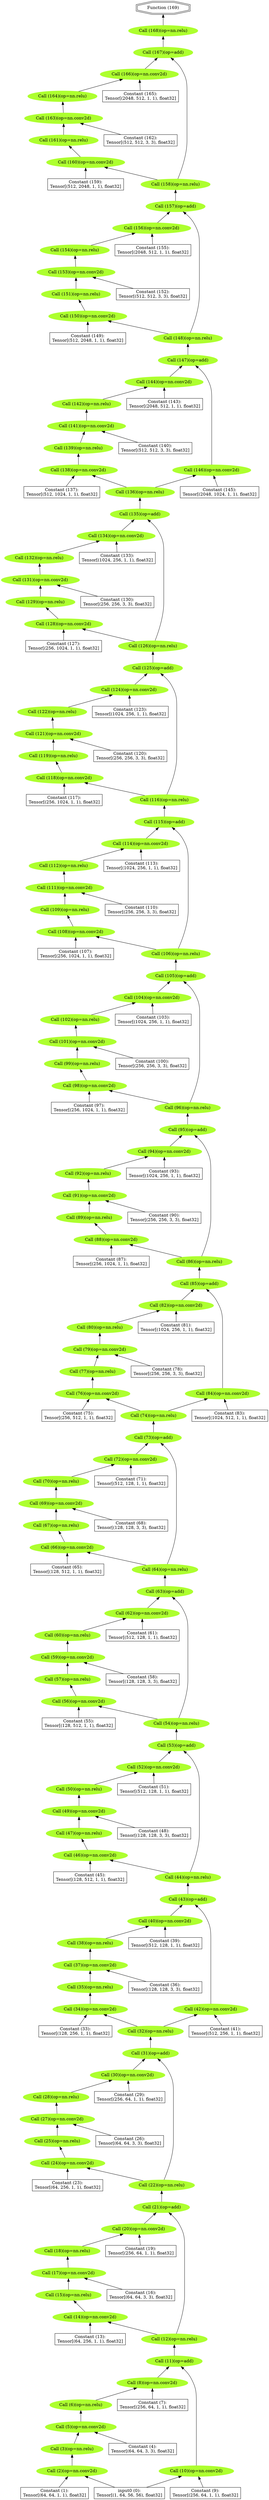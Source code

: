 digraph {
	rankdir=BT
	0 [label="input0 (0):
Tensor[(1, 64, 56, 56), float32]" shape=rectangle]
	1 [label="Constant (1):
Tensor[(64, 64, 1, 1), float32]" shape=rectangle]
	2 [label="Call (2)(op=nn.conv2d)" color=greenyellow shape=ellipse style=filled]
	0 -> 2
	1 -> 2
	3 [label="Call (3)(op=nn.relu)" color=greenyellow shape=ellipse style=filled]
	2 -> 3
	4 [label="Constant (4):
Tensor[(64, 64, 3, 3), float32]" shape=rectangle]
	5 [label="Call (5)(op=nn.conv2d)" color=greenyellow shape=ellipse style=filled]
	3 -> 5
	4 -> 5
	6 [label="Call (6)(op=nn.relu)" color=greenyellow shape=ellipse style=filled]
	5 -> 6
	7 [label="Constant (7):
Tensor[(256, 64, 1, 1), float32]" shape=rectangle]
	8 [label="Call (8)(op=nn.conv2d)" color=greenyellow shape=ellipse style=filled]
	6 -> 8
	7 -> 8
	9 [label="Constant (9):
Tensor[(256, 64, 1, 1), float32]" shape=rectangle]
	10 [label="Call (10)(op=nn.conv2d)" color=greenyellow shape=ellipse style=filled]
	0 -> 10
	9 -> 10
	11 [label="Call (11)(op=add)" color=greenyellow shape=ellipse style=filled]
	8 -> 11
	10 -> 11
	12 [label="Call (12)(op=nn.relu)" color=greenyellow shape=ellipse style=filled]
	11 -> 12
	13 [label="Constant (13):
Tensor[(64, 256, 1, 1), float32]" shape=rectangle]
	14 [label="Call (14)(op=nn.conv2d)" color=greenyellow shape=ellipse style=filled]
	12 -> 14
	13 -> 14
	15 [label="Call (15)(op=nn.relu)" color=greenyellow shape=ellipse style=filled]
	14 -> 15
	16 [label="Constant (16):
Tensor[(64, 64, 3, 3), float32]" shape=rectangle]
	17 [label="Call (17)(op=nn.conv2d)" color=greenyellow shape=ellipse style=filled]
	15 -> 17
	16 -> 17
	18 [label="Call (18)(op=nn.relu)" color=greenyellow shape=ellipse style=filled]
	17 -> 18
	19 [label="Constant (19):
Tensor[(256, 64, 1, 1), float32]" shape=rectangle]
	20 [label="Call (20)(op=nn.conv2d)" color=greenyellow shape=ellipse style=filled]
	18 -> 20
	19 -> 20
	21 [label="Call (21)(op=add)" color=greenyellow shape=ellipse style=filled]
	20 -> 21
	12 -> 21
	22 [label="Call (22)(op=nn.relu)" color=greenyellow shape=ellipse style=filled]
	21 -> 22
	23 [label="Constant (23):
Tensor[(64, 256, 1, 1), float32]" shape=rectangle]
	24 [label="Call (24)(op=nn.conv2d)" color=greenyellow shape=ellipse style=filled]
	22 -> 24
	23 -> 24
	25 [label="Call (25)(op=nn.relu)" color=greenyellow shape=ellipse style=filled]
	24 -> 25
	26 [label="Constant (26):
Tensor[(64, 64, 3, 3), float32]" shape=rectangle]
	27 [label="Call (27)(op=nn.conv2d)" color=greenyellow shape=ellipse style=filled]
	25 -> 27
	26 -> 27
	28 [label="Call (28)(op=nn.relu)" color=greenyellow shape=ellipse style=filled]
	27 -> 28
	29 [label="Constant (29):
Tensor[(256, 64, 1, 1), float32]" shape=rectangle]
	30 [label="Call (30)(op=nn.conv2d)" color=greenyellow shape=ellipse style=filled]
	28 -> 30
	29 -> 30
	31 [label="Call (31)(op=add)" color=greenyellow shape=ellipse style=filled]
	30 -> 31
	22 -> 31
	32 [label="Call (32)(op=nn.relu)" color=greenyellow shape=ellipse style=filled]
	31 -> 32
	33 [label="Constant (33):
Tensor[(128, 256, 1, 1), float32]" shape=rectangle]
	34 [label="Call (34)(op=nn.conv2d)" color=greenyellow shape=ellipse style=filled]
	32 -> 34
	33 -> 34
	35 [label="Call (35)(op=nn.relu)" color=greenyellow shape=ellipse style=filled]
	34 -> 35
	36 [label="Constant (36):
Tensor[(128, 128, 3, 3), float32]" shape=rectangle]
	37 [label="Call (37)(op=nn.conv2d)" color=greenyellow shape=ellipse style=filled]
	35 -> 37
	36 -> 37
	38 [label="Call (38)(op=nn.relu)" color=greenyellow shape=ellipse style=filled]
	37 -> 38
	39 [label="Constant (39):
Tensor[(512, 128, 1, 1), float32]" shape=rectangle]
	40 [label="Call (40)(op=nn.conv2d)" color=greenyellow shape=ellipse style=filled]
	38 -> 40
	39 -> 40
	41 [label="Constant (41):
Tensor[(512, 256, 1, 1), float32]" shape=rectangle]
	42 [label="Call (42)(op=nn.conv2d)" color=greenyellow shape=ellipse style=filled]
	32 -> 42
	41 -> 42
	43 [label="Call (43)(op=add)" color=greenyellow shape=ellipse style=filled]
	40 -> 43
	42 -> 43
	44 [label="Call (44)(op=nn.relu)" color=greenyellow shape=ellipse style=filled]
	43 -> 44
	45 [label="Constant (45):
Tensor[(128, 512, 1, 1), float32]" shape=rectangle]
	46 [label="Call (46)(op=nn.conv2d)" color=greenyellow shape=ellipse style=filled]
	44 -> 46
	45 -> 46
	47 [label="Call (47)(op=nn.relu)" color=greenyellow shape=ellipse style=filled]
	46 -> 47
	48 [label="Constant (48):
Tensor[(128, 128, 3, 3), float32]" shape=rectangle]
	49 [label="Call (49)(op=nn.conv2d)" color=greenyellow shape=ellipse style=filled]
	47 -> 49
	48 -> 49
	50 [label="Call (50)(op=nn.relu)" color=greenyellow shape=ellipse style=filled]
	49 -> 50
	51 [label="Constant (51):
Tensor[(512, 128, 1, 1), float32]" shape=rectangle]
	52 [label="Call (52)(op=nn.conv2d)" color=greenyellow shape=ellipse style=filled]
	50 -> 52
	51 -> 52
	53 [label="Call (53)(op=add)" color=greenyellow shape=ellipse style=filled]
	52 -> 53
	44 -> 53
	54 [label="Call (54)(op=nn.relu)" color=greenyellow shape=ellipse style=filled]
	53 -> 54
	55 [label="Constant (55):
Tensor[(128, 512, 1, 1), float32]" shape=rectangle]
	56 [label="Call (56)(op=nn.conv2d)" color=greenyellow shape=ellipse style=filled]
	54 -> 56
	55 -> 56
	57 [label="Call (57)(op=nn.relu)" color=greenyellow shape=ellipse style=filled]
	56 -> 57
	58 [label="Constant (58):
Tensor[(128, 128, 3, 3), float32]" shape=rectangle]
	59 [label="Call (59)(op=nn.conv2d)" color=greenyellow shape=ellipse style=filled]
	57 -> 59
	58 -> 59
	60 [label="Call (60)(op=nn.relu)" color=greenyellow shape=ellipse style=filled]
	59 -> 60
	61 [label="Constant (61):
Tensor[(512, 128, 1, 1), float32]" shape=rectangle]
	62 [label="Call (62)(op=nn.conv2d)" color=greenyellow shape=ellipse style=filled]
	60 -> 62
	61 -> 62
	63 [label="Call (63)(op=add)" color=greenyellow shape=ellipse style=filled]
	62 -> 63
	54 -> 63
	64 [label="Call (64)(op=nn.relu)" color=greenyellow shape=ellipse style=filled]
	63 -> 64
	65 [label="Constant (65):
Tensor[(128, 512, 1, 1), float32]" shape=rectangle]
	66 [label="Call (66)(op=nn.conv2d)" color=greenyellow shape=ellipse style=filled]
	64 -> 66
	65 -> 66
	67 [label="Call (67)(op=nn.relu)" color=greenyellow shape=ellipse style=filled]
	66 -> 67
	68 [label="Constant (68):
Tensor[(128, 128, 3, 3), float32]" shape=rectangle]
	69 [label="Call (69)(op=nn.conv2d)" color=greenyellow shape=ellipse style=filled]
	67 -> 69
	68 -> 69
	70 [label="Call (70)(op=nn.relu)" color=greenyellow shape=ellipse style=filled]
	69 -> 70
	71 [label="Constant (71):
Tensor[(512, 128, 1, 1), float32]" shape=rectangle]
	72 [label="Call (72)(op=nn.conv2d)" color=greenyellow shape=ellipse style=filled]
	70 -> 72
	71 -> 72
	73 [label="Call (73)(op=add)" color=greenyellow shape=ellipse style=filled]
	72 -> 73
	64 -> 73
	74 [label="Call (74)(op=nn.relu)" color=greenyellow shape=ellipse style=filled]
	73 -> 74
	75 [label="Constant (75):
Tensor[(256, 512, 1, 1), float32]" shape=rectangle]
	76 [label="Call (76)(op=nn.conv2d)" color=greenyellow shape=ellipse style=filled]
	74 -> 76
	75 -> 76
	77 [label="Call (77)(op=nn.relu)" color=greenyellow shape=ellipse style=filled]
	76 -> 77
	78 [label="Constant (78):
Tensor[(256, 256, 3, 3), float32]" shape=rectangle]
	79 [label="Call (79)(op=nn.conv2d)" color=greenyellow shape=ellipse style=filled]
	77 -> 79
	78 -> 79
	80 [label="Call (80)(op=nn.relu)" color=greenyellow shape=ellipse style=filled]
	79 -> 80
	81 [label="Constant (81):
Tensor[(1024, 256, 1, 1), float32]" shape=rectangle]
	82 [label="Call (82)(op=nn.conv2d)" color=greenyellow shape=ellipse style=filled]
	80 -> 82
	81 -> 82
	83 [label="Constant (83):
Tensor[(1024, 512, 1, 1), float32]" shape=rectangle]
	84 [label="Call (84)(op=nn.conv2d)" color=greenyellow shape=ellipse style=filled]
	74 -> 84
	83 -> 84
	85 [label="Call (85)(op=add)" color=greenyellow shape=ellipse style=filled]
	82 -> 85
	84 -> 85
	86 [label="Call (86)(op=nn.relu)" color=greenyellow shape=ellipse style=filled]
	85 -> 86
	87 [label="Constant (87):
Tensor[(256, 1024, 1, 1), float32]" shape=rectangle]
	88 [label="Call (88)(op=nn.conv2d)" color=greenyellow shape=ellipse style=filled]
	86 -> 88
	87 -> 88
	89 [label="Call (89)(op=nn.relu)" color=greenyellow shape=ellipse style=filled]
	88 -> 89
	90 [label="Constant (90):
Tensor[(256, 256, 3, 3), float32]" shape=rectangle]
	91 [label="Call (91)(op=nn.conv2d)" color=greenyellow shape=ellipse style=filled]
	89 -> 91
	90 -> 91
	92 [label="Call (92)(op=nn.relu)" color=greenyellow shape=ellipse style=filled]
	91 -> 92
	93 [label="Constant (93):
Tensor[(1024, 256, 1, 1), float32]" shape=rectangle]
	94 [label="Call (94)(op=nn.conv2d)" color=greenyellow shape=ellipse style=filled]
	92 -> 94
	93 -> 94
	95 [label="Call (95)(op=add)" color=greenyellow shape=ellipse style=filled]
	94 -> 95
	86 -> 95
	96 [label="Call (96)(op=nn.relu)" color=greenyellow shape=ellipse style=filled]
	95 -> 96
	97 [label="Constant (97):
Tensor[(256, 1024, 1, 1), float32]" shape=rectangle]
	98 [label="Call (98)(op=nn.conv2d)" color=greenyellow shape=ellipse style=filled]
	96 -> 98
	97 -> 98
	99 [label="Call (99)(op=nn.relu)" color=greenyellow shape=ellipse style=filled]
	98 -> 99
	100 [label="Constant (100):
Tensor[(256, 256, 3, 3), float32]" shape=rectangle]
	101 [label="Call (101)(op=nn.conv2d)" color=greenyellow shape=ellipse style=filled]
	99 -> 101
	100 -> 101
	102 [label="Call (102)(op=nn.relu)" color=greenyellow shape=ellipse style=filled]
	101 -> 102
	103 [label="Constant (103):
Tensor[(1024, 256, 1, 1), float32]" shape=rectangle]
	104 [label="Call (104)(op=nn.conv2d)" color=greenyellow shape=ellipse style=filled]
	102 -> 104
	103 -> 104
	105 [label="Call (105)(op=add)" color=greenyellow shape=ellipse style=filled]
	104 -> 105
	96 -> 105
	106 [label="Call (106)(op=nn.relu)" color=greenyellow shape=ellipse style=filled]
	105 -> 106
	107 [label="Constant (107):
Tensor[(256, 1024, 1, 1), float32]" shape=rectangle]
	108 [label="Call (108)(op=nn.conv2d)" color=greenyellow shape=ellipse style=filled]
	106 -> 108
	107 -> 108
	109 [label="Call (109)(op=nn.relu)" color=greenyellow shape=ellipse style=filled]
	108 -> 109
	110 [label="Constant (110):
Tensor[(256, 256, 3, 3), float32]" shape=rectangle]
	111 [label="Call (111)(op=nn.conv2d)" color=greenyellow shape=ellipse style=filled]
	109 -> 111
	110 -> 111
	112 [label="Call (112)(op=nn.relu)" color=greenyellow shape=ellipse style=filled]
	111 -> 112
	113 [label="Constant (113):
Tensor[(1024, 256, 1, 1), float32]" shape=rectangle]
	114 [label="Call (114)(op=nn.conv2d)" color=greenyellow shape=ellipse style=filled]
	112 -> 114
	113 -> 114
	115 [label="Call (115)(op=add)" color=greenyellow shape=ellipse style=filled]
	114 -> 115
	106 -> 115
	116 [label="Call (116)(op=nn.relu)" color=greenyellow shape=ellipse style=filled]
	115 -> 116
	117 [label="Constant (117):
Tensor[(256, 1024, 1, 1), float32]" shape=rectangle]
	118 [label="Call (118)(op=nn.conv2d)" color=greenyellow shape=ellipse style=filled]
	116 -> 118
	117 -> 118
	119 [label="Call (119)(op=nn.relu)" color=greenyellow shape=ellipse style=filled]
	118 -> 119
	120 [label="Constant (120):
Tensor[(256, 256, 3, 3), float32]" shape=rectangle]
	121 [label="Call (121)(op=nn.conv2d)" color=greenyellow shape=ellipse style=filled]
	119 -> 121
	120 -> 121
	122 [label="Call (122)(op=nn.relu)" color=greenyellow shape=ellipse style=filled]
	121 -> 122
	123 [label="Constant (123):
Tensor[(1024, 256, 1, 1), float32]" shape=rectangle]
	124 [label="Call (124)(op=nn.conv2d)" color=greenyellow shape=ellipse style=filled]
	122 -> 124
	123 -> 124
	125 [label="Call (125)(op=add)" color=greenyellow shape=ellipse style=filled]
	124 -> 125
	116 -> 125
	126 [label="Call (126)(op=nn.relu)" color=greenyellow shape=ellipse style=filled]
	125 -> 126
	127 [label="Constant (127):
Tensor[(256, 1024, 1, 1), float32]" shape=rectangle]
	128 [label="Call (128)(op=nn.conv2d)" color=greenyellow shape=ellipse style=filled]
	126 -> 128
	127 -> 128
	129 [label="Call (129)(op=nn.relu)" color=greenyellow shape=ellipse style=filled]
	128 -> 129
	130 [label="Constant (130):
Tensor[(256, 256, 3, 3), float32]" shape=rectangle]
	131 [label="Call (131)(op=nn.conv2d)" color=greenyellow shape=ellipse style=filled]
	129 -> 131
	130 -> 131
	132 [label="Call (132)(op=nn.relu)" color=greenyellow shape=ellipse style=filled]
	131 -> 132
	133 [label="Constant (133):
Tensor[(1024, 256, 1, 1), float32]" shape=rectangle]
	134 [label="Call (134)(op=nn.conv2d)" color=greenyellow shape=ellipse style=filled]
	132 -> 134
	133 -> 134
	135 [label="Call (135)(op=add)" color=greenyellow shape=ellipse style=filled]
	134 -> 135
	126 -> 135
	136 [label="Call (136)(op=nn.relu)" color=greenyellow shape=ellipse style=filled]
	135 -> 136
	137 [label="Constant (137):
Tensor[(512, 1024, 1, 1), float32]" shape=rectangle]
	138 [label="Call (138)(op=nn.conv2d)" color=greenyellow shape=ellipse style=filled]
	136 -> 138
	137 -> 138
	139 [label="Call (139)(op=nn.relu)" color=greenyellow shape=ellipse style=filled]
	138 -> 139
	140 [label="Constant (140):
Tensor[(512, 512, 3, 3), float32]" shape=rectangle]
	141 [label="Call (141)(op=nn.conv2d)" color=greenyellow shape=ellipse style=filled]
	139 -> 141
	140 -> 141
	142 [label="Call (142)(op=nn.relu)" color=greenyellow shape=ellipse style=filled]
	141 -> 142
	143 [label="Constant (143):
Tensor[(2048, 512, 1, 1), float32]" shape=rectangle]
	144 [label="Call (144)(op=nn.conv2d)" color=greenyellow shape=ellipse style=filled]
	142 -> 144
	143 -> 144
	145 [label="Constant (145):
Tensor[(2048, 1024, 1, 1), float32]" shape=rectangle]
	146 [label="Call (146)(op=nn.conv2d)" color=greenyellow shape=ellipse style=filled]
	136 -> 146
	145 -> 146
	147 [label="Call (147)(op=add)" color=greenyellow shape=ellipse style=filled]
	144 -> 147
	146 -> 147
	148 [label="Call (148)(op=nn.relu)" color=greenyellow shape=ellipse style=filled]
	147 -> 148
	149 [label="Constant (149):
Tensor[(512, 2048, 1, 1), float32]" shape=rectangle]
	150 [label="Call (150)(op=nn.conv2d)" color=greenyellow shape=ellipse style=filled]
	148 -> 150
	149 -> 150
	151 [label="Call (151)(op=nn.relu)" color=greenyellow shape=ellipse style=filled]
	150 -> 151
	152 [label="Constant (152):
Tensor[(512, 512, 3, 3), float32]" shape=rectangle]
	153 [label="Call (153)(op=nn.conv2d)" color=greenyellow shape=ellipse style=filled]
	151 -> 153
	152 -> 153
	154 [label="Call (154)(op=nn.relu)" color=greenyellow shape=ellipse style=filled]
	153 -> 154
	155 [label="Constant (155):
Tensor[(2048, 512, 1, 1), float32]" shape=rectangle]
	156 [label="Call (156)(op=nn.conv2d)" color=greenyellow shape=ellipse style=filled]
	154 -> 156
	155 -> 156
	157 [label="Call (157)(op=add)" color=greenyellow shape=ellipse style=filled]
	156 -> 157
	148 -> 157
	158 [label="Call (158)(op=nn.relu)" color=greenyellow shape=ellipse style=filled]
	157 -> 158
	159 [label="Constant (159):
Tensor[(512, 2048, 1, 1), float32]" shape=rectangle]
	160 [label="Call (160)(op=nn.conv2d)" color=greenyellow shape=ellipse style=filled]
	158 -> 160
	159 -> 160
	161 [label="Call (161)(op=nn.relu)" color=greenyellow shape=ellipse style=filled]
	160 -> 161
	162 [label="Constant (162):
Tensor[(512, 512, 3, 3), float32]" shape=rectangle]
	163 [label="Call (163)(op=nn.conv2d)" color=greenyellow shape=ellipse style=filled]
	161 -> 163
	162 -> 163
	164 [label="Call (164)(op=nn.relu)" color=greenyellow shape=ellipse style=filled]
	163 -> 164
	165 [label="Constant (165):
Tensor[(2048, 512, 1, 1), float32]" shape=rectangle]
	166 [label="Call (166)(op=nn.conv2d)" color=greenyellow shape=ellipse style=filled]
	164 -> 166
	165 -> 166
	167 [label="Call (167)(op=add)" color=greenyellow shape=ellipse style=filled]
	166 -> 167
	158 -> 167
	168 [label="Call (168)(op=nn.relu)" color=greenyellow shape=ellipse style=filled]
	167 -> 168
	169 [label="Function (169)" shape=doubleoctagon]
	168 -> 169
}
